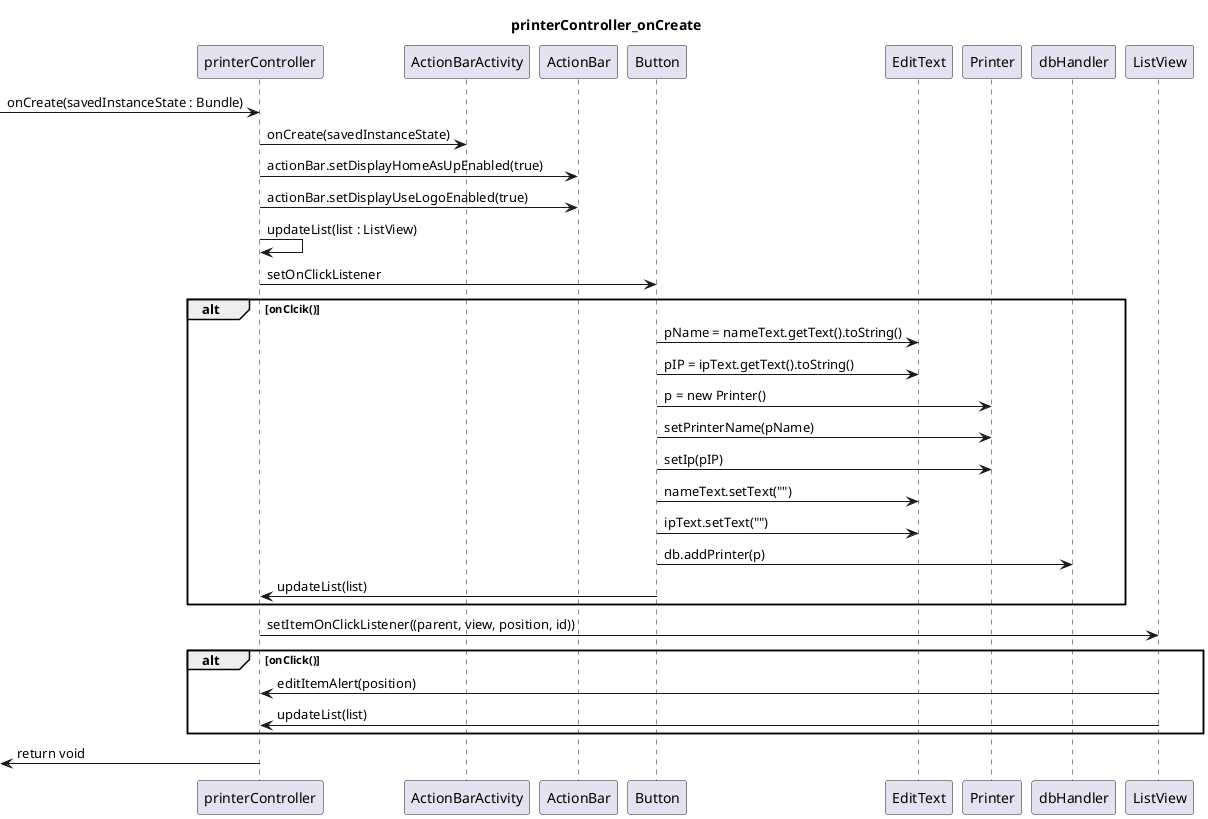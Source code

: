 @startuml
title printerController_onCreate
-> printerController : onCreate(savedInstanceState : Bundle)
printerController -> ActionBarActivity : onCreate(savedInstanceState)
printerController -> ActionBar : actionBar.setDisplayHomeAsUpEnabled(true)
printerController -> ActionBar : actionBar.setDisplayUseLogoEnabled(true)
printerController -> printerController : updateList(list : ListView)
printerController -> Button : setOnClickListener
alt onClcik()
Button -> EditText : pName = nameText.getText().toString()
Button -> EditText : pIP = ipText.getText().toString()
Button -> Printer : p = new Printer()
Button -> Printer : setPrinterName(pName)
Button -> Printer : setIp(pIP)
Button -> EditText : nameText.setText("")
Button -> EditText : ipText.setText("")
Button -> dbHandler : db.addPrinter(p)
Button -> printerController : updateList(list)
end
printerController -> ListView : setItemOnClickListener((parent, view, position, id))
alt onClick()
ListView -> printerController : editItemAlert(position)
ListView -> printerController : updateList(list)
end
<- printerController : return void
@enduml